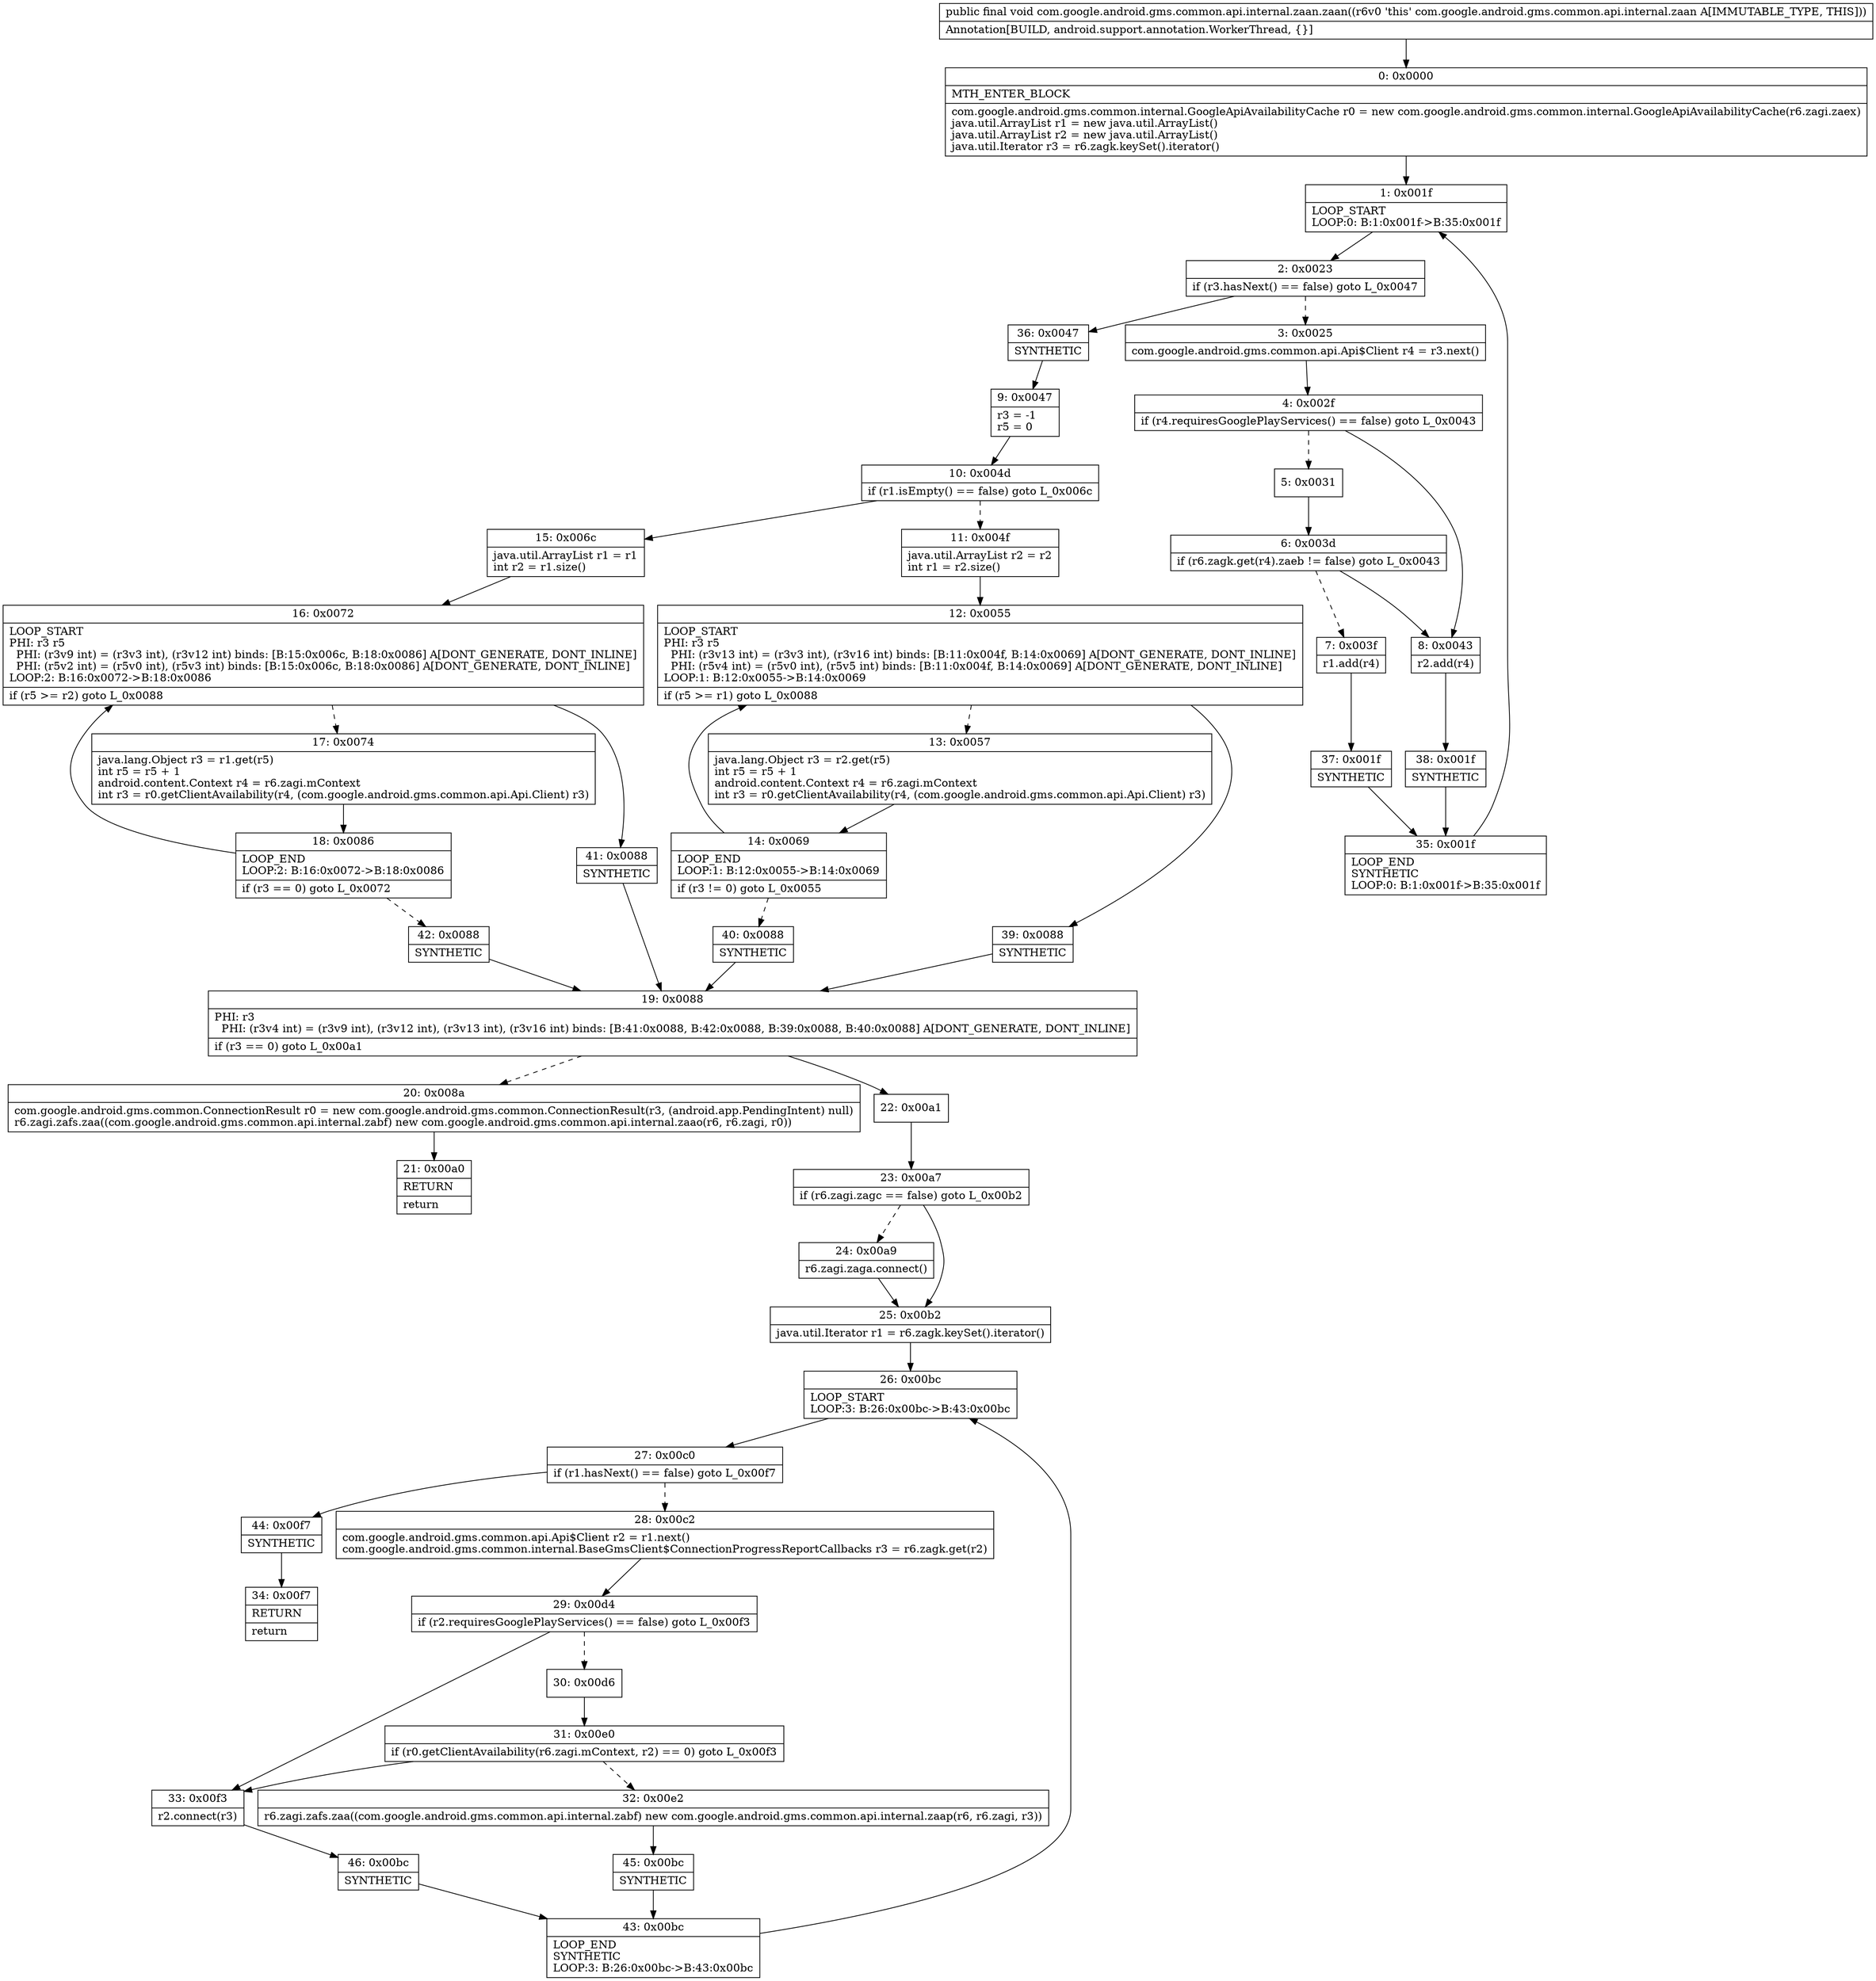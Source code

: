 digraph "CFG forcom.google.android.gms.common.api.internal.zaan.zaan()V" {
Node_0 [shape=record,label="{0\:\ 0x0000|MTH_ENTER_BLOCK\l|com.google.android.gms.common.internal.GoogleApiAvailabilityCache r0 = new com.google.android.gms.common.internal.GoogleApiAvailabilityCache(r6.zagi.zaex)\ljava.util.ArrayList r1 = new java.util.ArrayList()\ljava.util.ArrayList r2 = new java.util.ArrayList()\ljava.util.Iterator r3 = r6.zagk.keySet().iterator()\l}"];
Node_1 [shape=record,label="{1\:\ 0x001f|LOOP_START\lLOOP:0: B:1:0x001f\-\>B:35:0x001f\l}"];
Node_2 [shape=record,label="{2\:\ 0x0023|if (r3.hasNext() == false) goto L_0x0047\l}"];
Node_3 [shape=record,label="{3\:\ 0x0025|com.google.android.gms.common.api.Api$Client r4 = r3.next()\l}"];
Node_4 [shape=record,label="{4\:\ 0x002f|if (r4.requiresGooglePlayServices() == false) goto L_0x0043\l}"];
Node_5 [shape=record,label="{5\:\ 0x0031}"];
Node_6 [shape=record,label="{6\:\ 0x003d|if (r6.zagk.get(r4).zaeb != false) goto L_0x0043\l}"];
Node_7 [shape=record,label="{7\:\ 0x003f|r1.add(r4)\l}"];
Node_8 [shape=record,label="{8\:\ 0x0043|r2.add(r4)\l}"];
Node_9 [shape=record,label="{9\:\ 0x0047|r3 = \-1\lr5 = 0\l}"];
Node_10 [shape=record,label="{10\:\ 0x004d|if (r1.isEmpty() == false) goto L_0x006c\l}"];
Node_11 [shape=record,label="{11\:\ 0x004f|java.util.ArrayList r2 = r2\lint r1 = r2.size()\l}"];
Node_12 [shape=record,label="{12\:\ 0x0055|LOOP_START\lPHI: r3 r5 \l  PHI: (r3v13 int) = (r3v3 int), (r3v16 int) binds: [B:11:0x004f, B:14:0x0069] A[DONT_GENERATE, DONT_INLINE]\l  PHI: (r5v4 int) = (r5v0 int), (r5v5 int) binds: [B:11:0x004f, B:14:0x0069] A[DONT_GENERATE, DONT_INLINE]\lLOOP:1: B:12:0x0055\-\>B:14:0x0069\l|if (r5 \>= r1) goto L_0x0088\l}"];
Node_13 [shape=record,label="{13\:\ 0x0057|java.lang.Object r3 = r2.get(r5)\lint r5 = r5 + 1\landroid.content.Context r4 = r6.zagi.mContext\lint r3 = r0.getClientAvailability(r4, (com.google.android.gms.common.api.Api.Client) r3)\l}"];
Node_14 [shape=record,label="{14\:\ 0x0069|LOOP_END\lLOOP:1: B:12:0x0055\-\>B:14:0x0069\l|if (r3 != 0) goto L_0x0055\l}"];
Node_15 [shape=record,label="{15\:\ 0x006c|java.util.ArrayList r1 = r1\lint r2 = r1.size()\l}"];
Node_16 [shape=record,label="{16\:\ 0x0072|LOOP_START\lPHI: r3 r5 \l  PHI: (r3v9 int) = (r3v3 int), (r3v12 int) binds: [B:15:0x006c, B:18:0x0086] A[DONT_GENERATE, DONT_INLINE]\l  PHI: (r5v2 int) = (r5v0 int), (r5v3 int) binds: [B:15:0x006c, B:18:0x0086] A[DONT_GENERATE, DONT_INLINE]\lLOOP:2: B:16:0x0072\-\>B:18:0x0086\l|if (r5 \>= r2) goto L_0x0088\l}"];
Node_17 [shape=record,label="{17\:\ 0x0074|java.lang.Object r3 = r1.get(r5)\lint r5 = r5 + 1\landroid.content.Context r4 = r6.zagi.mContext\lint r3 = r0.getClientAvailability(r4, (com.google.android.gms.common.api.Api.Client) r3)\l}"];
Node_18 [shape=record,label="{18\:\ 0x0086|LOOP_END\lLOOP:2: B:16:0x0072\-\>B:18:0x0086\l|if (r3 == 0) goto L_0x0072\l}"];
Node_19 [shape=record,label="{19\:\ 0x0088|PHI: r3 \l  PHI: (r3v4 int) = (r3v9 int), (r3v12 int), (r3v13 int), (r3v16 int) binds: [B:41:0x0088, B:42:0x0088, B:39:0x0088, B:40:0x0088] A[DONT_GENERATE, DONT_INLINE]\l|if (r3 == 0) goto L_0x00a1\l}"];
Node_20 [shape=record,label="{20\:\ 0x008a|com.google.android.gms.common.ConnectionResult r0 = new com.google.android.gms.common.ConnectionResult(r3, (android.app.PendingIntent) null)\lr6.zagi.zafs.zaa((com.google.android.gms.common.api.internal.zabf) new com.google.android.gms.common.api.internal.zaao(r6, r6.zagi, r0))\l}"];
Node_21 [shape=record,label="{21\:\ 0x00a0|RETURN\l|return\l}"];
Node_22 [shape=record,label="{22\:\ 0x00a1}"];
Node_23 [shape=record,label="{23\:\ 0x00a7|if (r6.zagi.zagc == false) goto L_0x00b2\l}"];
Node_24 [shape=record,label="{24\:\ 0x00a9|r6.zagi.zaga.connect()\l}"];
Node_25 [shape=record,label="{25\:\ 0x00b2|java.util.Iterator r1 = r6.zagk.keySet().iterator()\l}"];
Node_26 [shape=record,label="{26\:\ 0x00bc|LOOP_START\lLOOP:3: B:26:0x00bc\-\>B:43:0x00bc\l}"];
Node_27 [shape=record,label="{27\:\ 0x00c0|if (r1.hasNext() == false) goto L_0x00f7\l}"];
Node_28 [shape=record,label="{28\:\ 0x00c2|com.google.android.gms.common.api.Api$Client r2 = r1.next()\lcom.google.android.gms.common.internal.BaseGmsClient$ConnectionProgressReportCallbacks r3 = r6.zagk.get(r2)\l}"];
Node_29 [shape=record,label="{29\:\ 0x00d4|if (r2.requiresGooglePlayServices() == false) goto L_0x00f3\l}"];
Node_30 [shape=record,label="{30\:\ 0x00d6}"];
Node_31 [shape=record,label="{31\:\ 0x00e0|if (r0.getClientAvailability(r6.zagi.mContext, r2) == 0) goto L_0x00f3\l}"];
Node_32 [shape=record,label="{32\:\ 0x00e2|r6.zagi.zafs.zaa((com.google.android.gms.common.api.internal.zabf) new com.google.android.gms.common.api.internal.zaap(r6, r6.zagi, r3))\l}"];
Node_33 [shape=record,label="{33\:\ 0x00f3|r2.connect(r3)\l}"];
Node_34 [shape=record,label="{34\:\ 0x00f7|RETURN\l|return\l}"];
Node_35 [shape=record,label="{35\:\ 0x001f|LOOP_END\lSYNTHETIC\lLOOP:0: B:1:0x001f\-\>B:35:0x001f\l}"];
Node_36 [shape=record,label="{36\:\ 0x0047|SYNTHETIC\l}"];
Node_37 [shape=record,label="{37\:\ 0x001f|SYNTHETIC\l}"];
Node_38 [shape=record,label="{38\:\ 0x001f|SYNTHETIC\l}"];
Node_39 [shape=record,label="{39\:\ 0x0088|SYNTHETIC\l}"];
Node_40 [shape=record,label="{40\:\ 0x0088|SYNTHETIC\l}"];
Node_41 [shape=record,label="{41\:\ 0x0088|SYNTHETIC\l}"];
Node_42 [shape=record,label="{42\:\ 0x0088|SYNTHETIC\l}"];
Node_43 [shape=record,label="{43\:\ 0x00bc|LOOP_END\lSYNTHETIC\lLOOP:3: B:26:0x00bc\-\>B:43:0x00bc\l}"];
Node_44 [shape=record,label="{44\:\ 0x00f7|SYNTHETIC\l}"];
Node_45 [shape=record,label="{45\:\ 0x00bc|SYNTHETIC\l}"];
Node_46 [shape=record,label="{46\:\ 0x00bc|SYNTHETIC\l}"];
MethodNode[shape=record,label="{public final void com.google.android.gms.common.api.internal.zaan.zaan((r6v0 'this' com.google.android.gms.common.api.internal.zaan A[IMMUTABLE_TYPE, THIS]))  | Annotation[BUILD, android.support.annotation.WorkerThread, \{\}]\l}"];
MethodNode -> Node_0;
Node_0 -> Node_1;
Node_1 -> Node_2;
Node_2 -> Node_3[style=dashed];
Node_2 -> Node_36;
Node_3 -> Node_4;
Node_4 -> Node_5[style=dashed];
Node_4 -> Node_8;
Node_5 -> Node_6;
Node_6 -> Node_7[style=dashed];
Node_6 -> Node_8;
Node_7 -> Node_37;
Node_8 -> Node_38;
Node_9 -> Node_10;
Node_10 -> Node_11[style=dashed];
Node_10 -> Node_15;
Node_11 -> Node_12;
Node_12 -> Node_13[style=dashed];
Node_12 -> Node_39;
Node_13 -> Node_14;
Node_14 -> Node_12;
Node_14 -> Node_40[style=dashed];
Node_15 -> Node_16;
Node_16 -> Node_17[style=dashed];
Node_16 -> Node_41;
Node_17 -> Node_18;
Node_18 -> Node_16;
Node_18 -> Node_42[style=dashed];
Node_19 -> Node_20[style=dashed];
Node_19 -> Node_22;
Node_20 -> Node_21;
Node_22 -> Node_23;
Node_23 -> Node_24[style=dashed];
Node_23 -> Node_25;
Node_24 -> Node_25;
Node_25 -> Node_26;
Node_26 -> Node_27;
Node_27 -> Node_28[style=dashed];
Node_27 -> Node_44;
Node_28 -> Node_29;
Node_29 -> Node_30[style=dashed];
Node_29 -> Node_33;
Node_30 -> Node_31;
Node_31 -> Node_32[style=dashed];
Node_31 -> Node_33;
Node_32 -> Node_45;
Node_33 -> Node_46;
Node_35 -> Node_1;
Node_36 -> Node_9;
Node_37 -> Node_35;
Node_38 -> Node_35;
Node_39 -> Node_19;
Node_40 -> Node_19;
Node_41 -> Node_19;
Node_42 -> Node_19;
Node_43 -> Node_26;
Node_44 -> Node_34;
Node_45 -> Node_43;
Node_46 -> Node_43;
}

